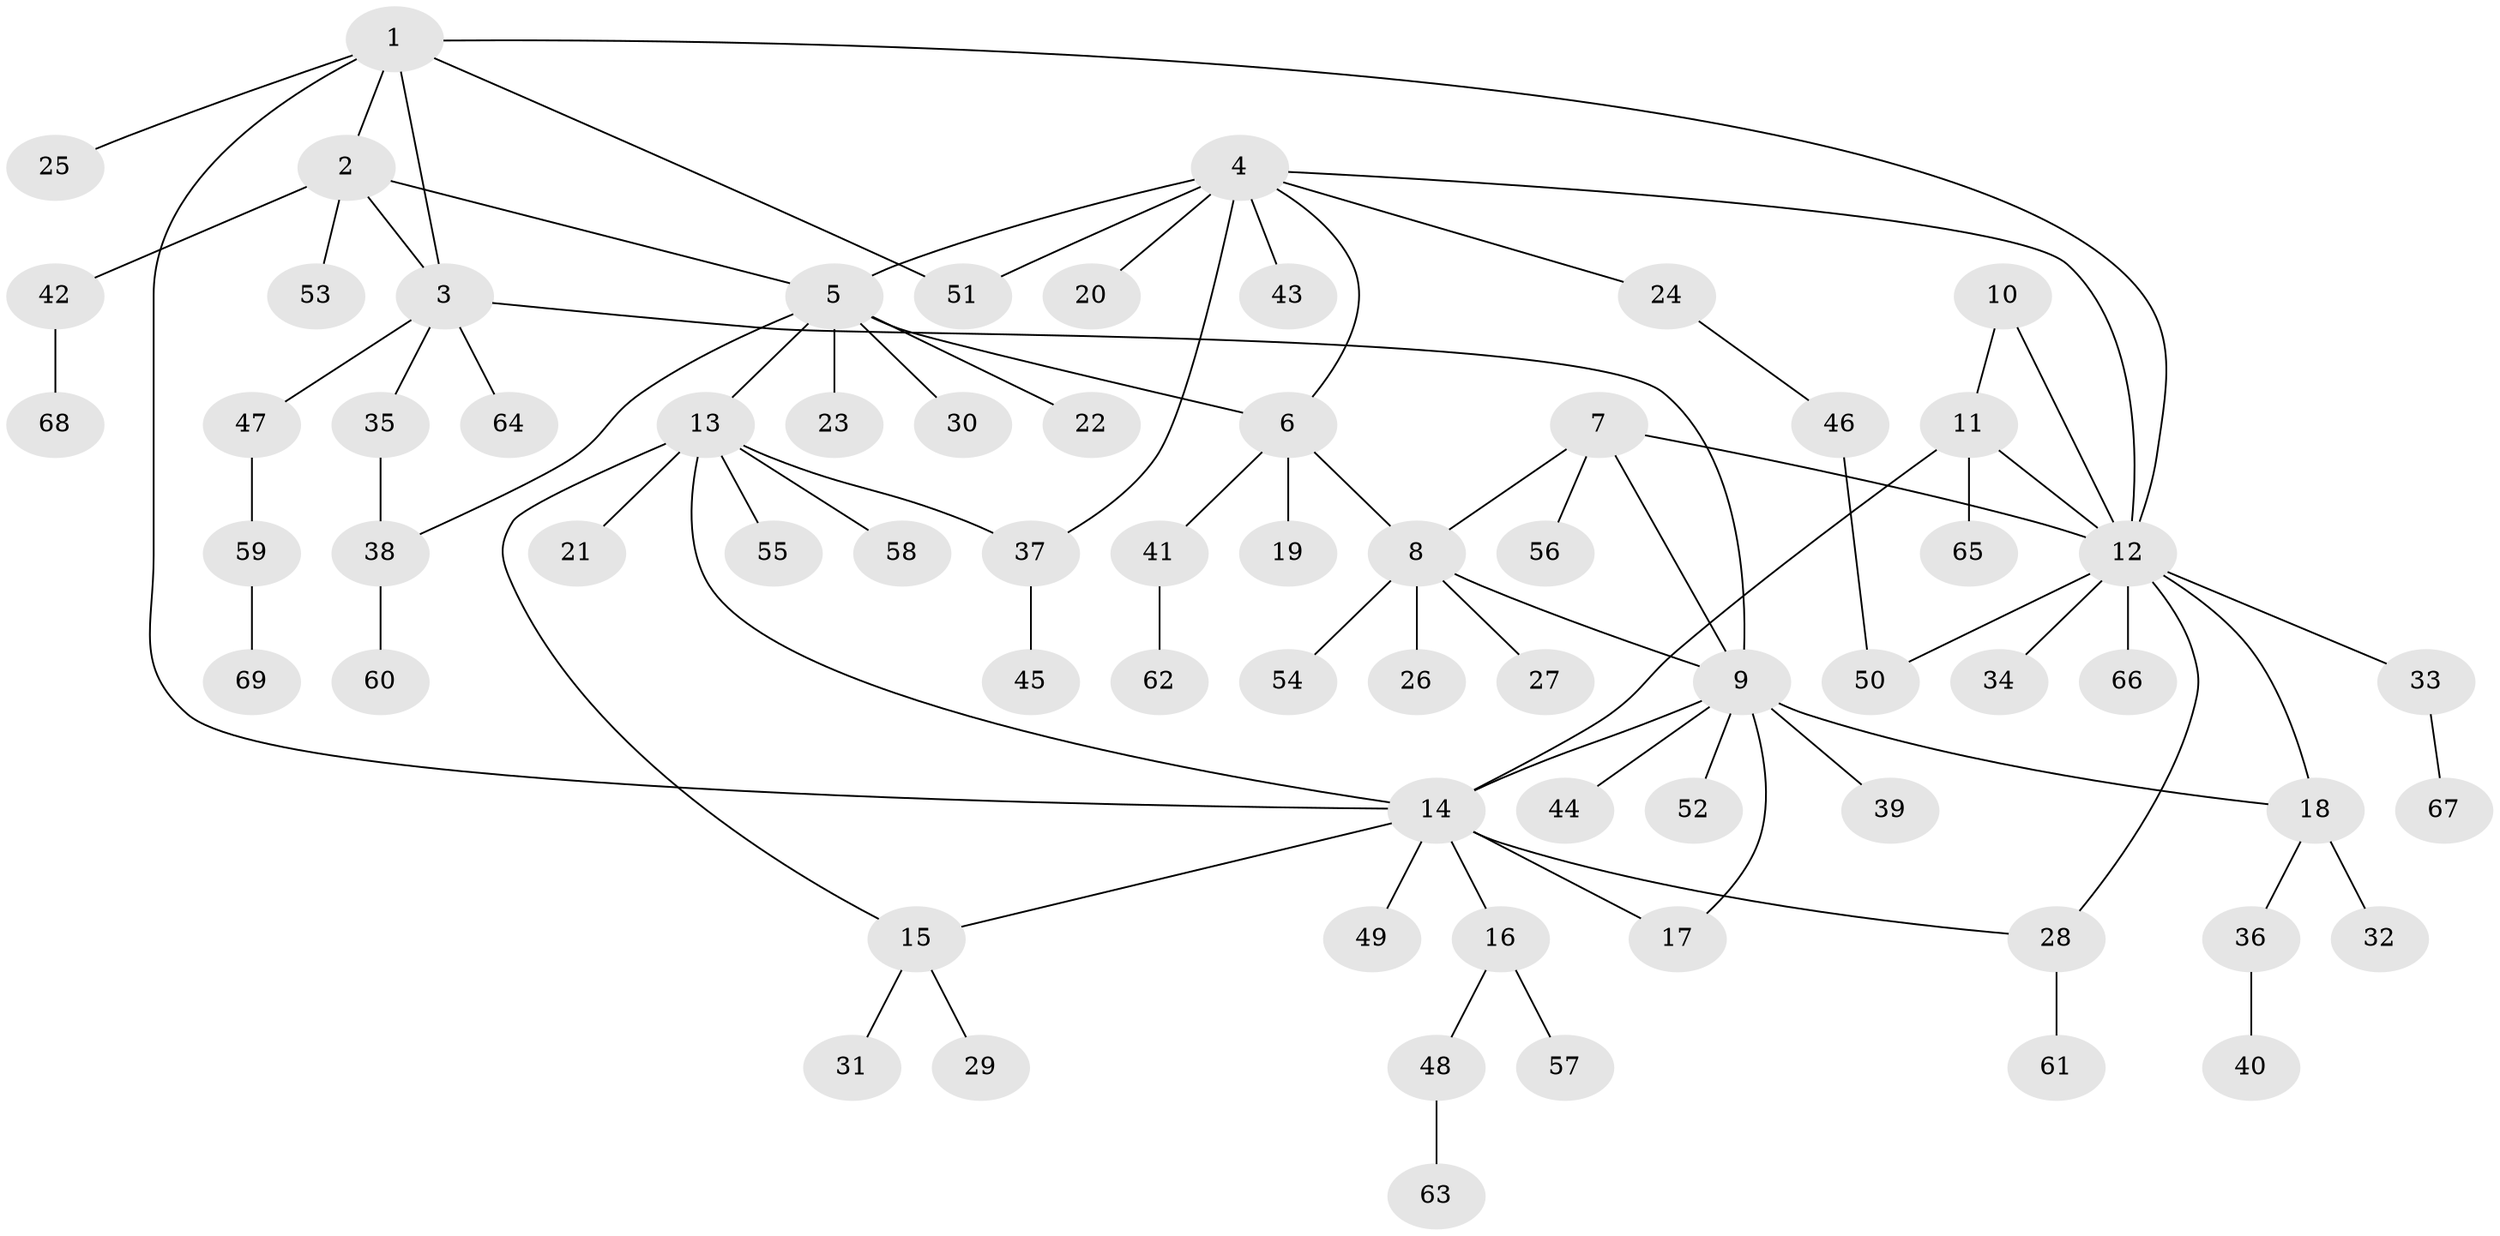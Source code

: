 // coarse degree distribution, {5: 0.06382978723404255, 6: 0.02127659574468085, 7: 0.0425531914893617, 4: 0.02127659574468085, 2: 0.19148936170212766, 12: 0.02127659574468085, 3: 0.06382978723404255, 11: 0.02127659574468085, 10: 0.02127659574468085, 1: 0.5319148936170213}
// Generated by graph-tools (version 1.1) at 2025/24/03/03/25 07:24:14]
// undirected, 69 vertices, 86 edges
graph export_dot {
graph [start="1"]
  node [color=gray90,style=filled];
  1;
  2;
  3;
  4;
  5;
  6;
  7;
  8;
  9;
  10;
  11;
  12;
  13;
  14;
  15;
  16;
  17;
  18;
  19;
  20;
  21;
  22;
  23;
  24;
  25;
  26;
  27;
  28;
  29;
  30;
  31;
  32;
  33;
  34;
  35;
  36;
  37;
  38;
  39;
  40;
  41;
  42;
  43;
  44;
  45;
  46;
  47;
  48;
  49;
  50;
  51;
  52;
  53;
  54;
  55;
  56;
  57;
  58;
  59;
  60;
  61;
  62;
  63;
  64;
  65;
  66;
  67;
  68;
  69;
  1 -- 2;
  1 -- 3;
  1 -- 12;
  1 -- 14;
  1 -- 25;
  1 -- 51;
  2 -- 3;
  2 -- 5;
  2 -- 42;
  2 -- 53;
  3 -- 9;
  3 -- 35;
  3 -- 47;
  3 -- 64;
  4 -- 5;
  4 -- 6;
  4 -- 12;
  4 -- 20;
  4 -- 24;
  4 -- 37;
  4 -- 43;
  4 -- 51;
  5 -- 6;
  5 -- 13;
  5 -- 22;
  5 -- 23;
  5 -- 30;
  5 -- 38;
  6 -- 8;
  6 -- 19;
  6 -- 41;
  7 -- 8;
  7 -- 9;
  7 -- 12;
  7 -- 56;
  8 -- 9;
  8 -- 26;
  8 -- 27;
  8 -- 54;
  9 -- 14;
  9 -- 17;
  9 -- 18;
  9 -- 39;
  9 -- 44;
  9 -- 52;
  10 -- 11;
  10 -- 12;
  11 -- 12;
  11 -- 14;
  11 -- 65;
  12 -- 18;
  12 -- 28;
  12 -- 33;
  12 -- 34;
  12 -- 50;
  12 -- 66;
  13 -- 14;
  13 -- 15;
  13 -- 21;
  13 -- 37;
  13 -- 55;
  13 -- 58;
  14 -- 15;
  14 -- 16;
  14 -- 17;
  14 -- 28;
  14 -- 49;
  15 -- 29;
  15 -- 31;
  16 -- 48;
  16 -- 57;
  18 -- 32;
  18 -- 36;
  24 -- 46;
  28 -- 61;
  33 -- 67;
  35 -- 38;
  36 -- 40;
  37 -- 45;
  38 -- 60;
  41 -- 62;
  42 -- 68;
  46 -- 50;
  47 -- 59;
  48 -- 63;
  59 -- 69;
}
